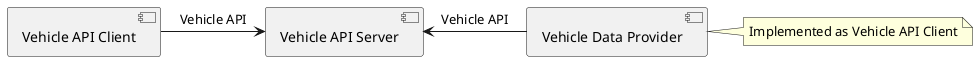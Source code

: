
@startuml


component "Vehicle API Client" as Client
component "Vehicle API Server" as Server
component "Vehicle Data Provider" as DataProvider
note right of DataProvider: Implemented as Vehicle API Client

Client -> Server : Vehicle API
Server <- DataProvider : Vehicle API

@enduml
